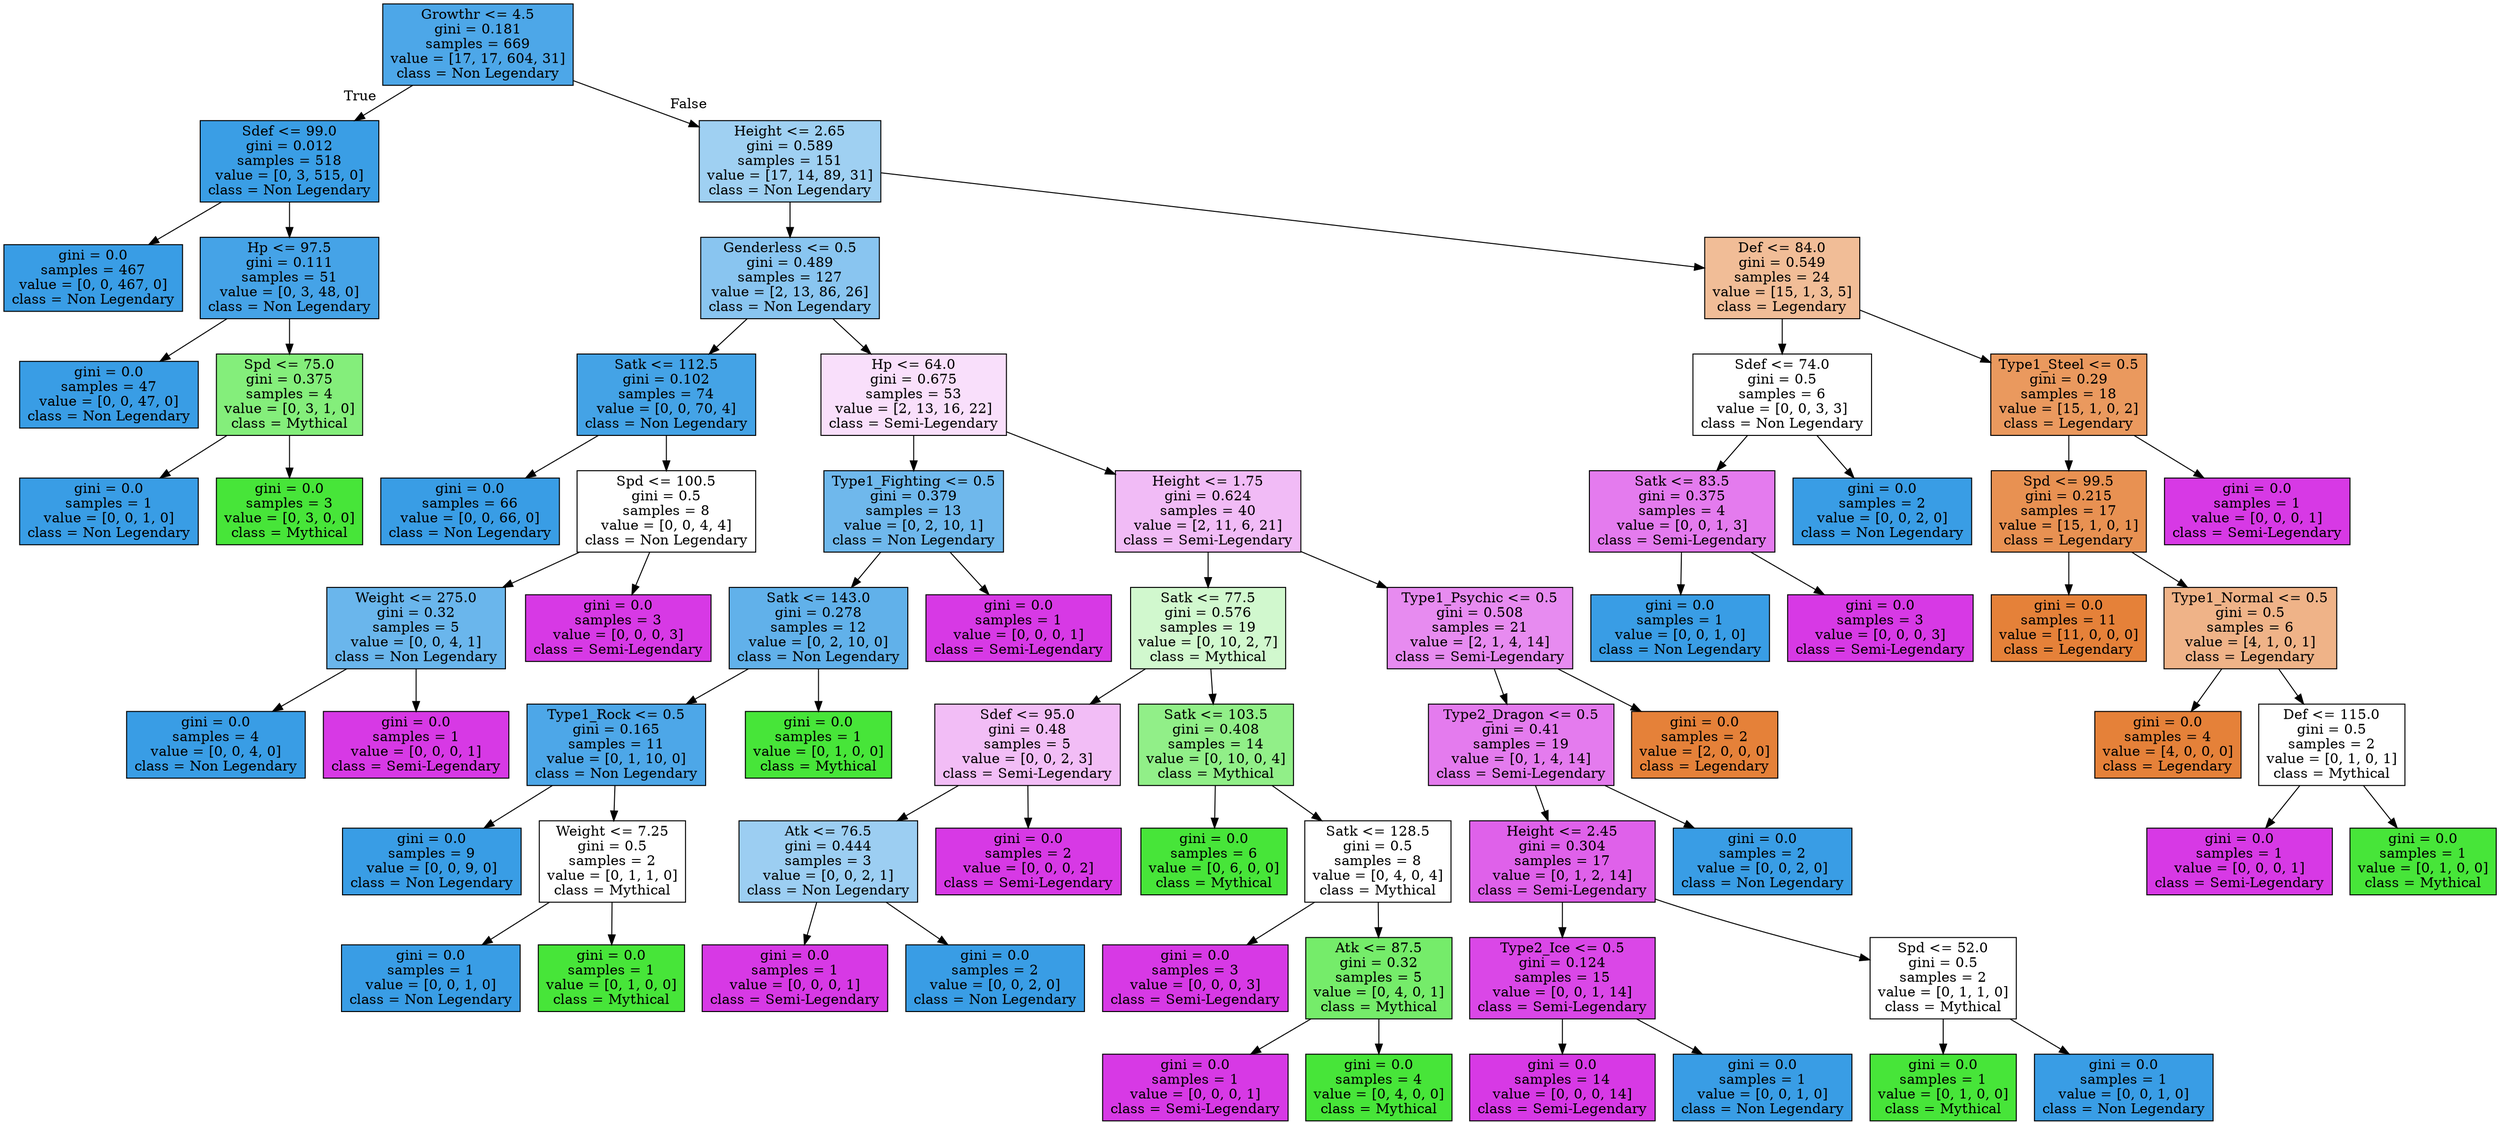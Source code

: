 digraph Tree {
node [shape=box, style="filled", color="black"] ;
0 [label="Growthr <= 4.5\ngini = 0.181\nsamples = 669\nvalue = [17, 17, 604, 31]\nclass = Non Legendary", fillcolor="#4da7e8"] ;
1 [label="Sdef <= 99.0\ngini = 0.012\nsamples = 518\nvalue = [0, 3, 515, 0]\nclass = Non Legendary", fillcolor="#3a9ee5"] ;
0 -> 1 [labeldistance=2.5, labelangle=45, headlabel="True"] ;
2 [label="gini = 0.0\nsamples = 467\nvalue = [0, 0, 467, 0]\nclass = Non Legendary", fillcolor="#399de5"] ;
1 -> 2 ;
3 [label="Hp <= 97.5\ngini = 0.111\nsamples = 51\nvalue = [0, 3, 48, 0]\nclass = Non Legendary", fillcolor="#45a3e7"] ;
1 -> 3 ;
4 [label="gini = 0.0\nsamples = 47\nvalue = [0, 0, 47, 0]\nclass = Non Legendary", fillcolor="#399de5"] ;
3 -> 4 ;
5 [label="Spd <= 75.0\ngini = 0.375\nsamples = 4\nvalue = [0, 3, 1, 0]\nclass = Mythical", fillcolor="#84ee7b"] ;
3 -> 5 ;
6 [label="gini = 0.0\nsamples = 1\nvalue = [0, 0, 1, 0]\nclass = Non Legendary", fillcolor="#399de5"] ;
5 -> 6 ;
7 [label="gini = 0.0\nsamples = 3\nvalue = [0, 3, 0, 0]\nclass = Mythical", fillcolor="#47e539"] ;
5 -> 7 ;
8 [label="Height <= 2.65\ngini = 0.589\nsamples = 151\nvalue = [17, 14, 89, 31]\nclass = Non Legendary", fillcolor="#9fd0f2"] ;
0 -> 8 [labeldistance=2.5, labelangle=-45, headlabel="False"] ;
9 [label="Genderless <= 0.5\ngini = 0.489\nsamples = 127\nvalue = [2, 13, 86, 26]\nclass = Non Legendary", fillcolor="#89c5f0"] ;
8 -> 9 ;
10 [label="Satk <= 112.5\ngini = 0.102\nsamples = 74\nvalue = [0, 0, 70, 4]\nclass = Non Legendary", fillcolor="#44a3e6"] ;
9 -> 10 ;
11 [label="gini = 0.0\nsamples = 66\nvalue = [0, 0, 66, 0]\nclass = Non Legendary", fillcolor="#399de5"] ;
10 -> 11 ;
12 [label="Spd <= 100.5\ngini = 0.5\nsamples = 8\nvalue = [0, 0, 4, 4]\nclass = Non Legendary", fillcolor="#ffffff"] ;
10 -> 12 ;
13 [label="Weight <= 275.0\ngini = 0.32\nsamples = 5\nvalue = [0, 0, 4, 1]\nclass = Non Legendary", fillcolor="#6ab6ec"] ;
12 -> 13 ;
14 [label="gini = 0.0\nsamples = 4\nvalue = [0, 0, 4, 0]\nclass = Non Legendary", fillcolor="#399de5"] ;
13 -> 14 ;
15 [label="gini = 0.0\nsamples = 1\nvalue = [0, 0, 0, 1]\nclass = Semi-Legendary", fillcolor="#d739e5"] ;
13 -> 15 ;
16 [label="gini = 0.0\nsamples = 3\nvalue = [0, 0, 0, 3]\nclass = Semi-Legendary", fillcolor="#d739e5"] ;
12 -> 16 ;
17 [label="Hp <= 64.0\ngini = 0.675\nsamples = 53\nvalue = [2, 13, 16, 22]\nclass = Semi-Legendary", fillcolor="#f9dffb"] ;
9 -> 17 ;
18 [label="Type1_Fighting <= 0.5\ngini = 0.379\nsamples = 13\nvalue = [0, 2, 10, 1]\nclass = Non Legendary", fillcolor="#6fb8ec"] ;
17 -> 18 ;
19 [label="Satk <= 143.0\ngini = 0.278\nsamples = 12\nvalue = [0, 2, 10, 0]\nclass = Non Legendary", fillcolor="#61b1ea"] ;
18 -> 19 ;
20 [label="Type1_Rock <= 0.5\ngini = 0.165\nsamples = 11\nvalue = [0, 1, 10, 0]\nclass = Non Legendary", fillcolor="#4da7e8"] ;
19 -> 20 ;
21 [label="gini = 0.0\nsamples = 9\nvalue = [0, 0, 9, 0]\nclass = Non Legendary", fillcolor="#399de5"] ;
20 -> 21 ;
22 [label="Weight <= 7.25\ngini = 0.5\nsamples = 2\nvalue = [0, 1, 1, 0]\nclass = Mythical", fillcolor="#ffffff"] ;
20 -> 22 ;
23 [label="gini = 0.0\nsamples = 1\nvalue = [0, 0, 1, 0]\nclass = Non Legendary", fillcolor="#399de5"] ;
22 -> 23 ;
24 [label="gini = 0.0\nsamples = 1\nvalue = [0, 1, 0, 0]\nclass = Mythical", fillcolor="#47e539"] ;
22 -> 24 ;
25 [label="gini = 0.0\nsamples = 1\nvalue = [0, 1, 0, 0]\nclass = Mythical", fillcolor="#47e539"] ;
19 -> 25 ;
26 [label="gini = 0.0\nsamples = 1\nvalue = [0, 0, 0, 1]\nclass = Semi-Legendary", fillcolor="#d739e5"] ;
18 -> 26 ;
27 [label="Height <= 1.75\ngini = 0.624\nsamples = 40\nvalue = [2, 11, 6, 21]\nclass = Semi-Legendary", fillcolor="#f1bbf6"] ;
17 -> 27 ;
28 [label="Satk <= 77.5\ngini = 0.576\nsamples = 19\nvalue = [0, 10, 2, 7]\nclass = Mythical", fillcolor="#d1f8ce"] ;
27 -> 28 ;
29 [label="Sdef <= 95.0\ngini = 0.48\nsamples = 5\nvalue = [0, 0, 2, 3]\nclass = Semi-Legendary", fillcolor="#f2bdf6"] ;
28 -> 29 ;
30 [label="Atk <= 76.5\ngini = 0.444\nsamples = 3\nvalue = [0, 0, 2, 1]\nclass = Non Legendary", fillcolor="#9ccef2"] ;
29 -> 30 ;
31 [label="gini = 0.0\nsamples = 1\nvalue = [0, 0, 0, 1]\nclass = Semi-Legendary", fillcolor="#d739e5"] ;
30 -> 31 ;
32 [label="gini = 0.0\nsamples = 2\nvalue = [0, 0, 2, 0]\nclass = Non Legendary", fillcolor="#399de5"] ;
30 -> 32 ;
33 [label="gini = 0.0\nsamples = 2\nvalue = [0, 0, 0, 2]\nclass = Semi-Legendary", fillcolor="#d739e5"] ;
29 -> 33 ;
34 [label="Satk <= 103.5\ngini = 0.408\nsamples = 14\nvalue = [0, 10, 0, 4]\nclass = Mythical", fillcolor="#91ef88"] ;
28 -> 34 ;
35 [label="gini = 0.0\nsamples = 6\nvalue = [0, 6, 0, 0]\nclass = Mythical", fillcolor="#47e539"] ;
34 -> 35 ;
36 [label="Satk <= 128.5\ngini = 0.5\nsamples = 8\nvalue = [0, 4, 0, 4]\nclass = Mythical", fillcolor="#ffffff"] ;
34 -> 36 ;
37 [label="gini = 0.0\nsamples = 3\nvalue = [0, 0, 0, 3]\nclass = Semi-Legendary", fillcolor="#d739e5"] ;
36 -> 37 ;
38 [label="Atk <= 87.5\ngini = 0.32\nsamples = 5\nvalue = [0, 4, 0, 1]\nclass = Mythical", fillcolor="#75ec6a"] ;
36 -> 38 ;
39 [label="gini = 0.0\nsamples = 1\nvalue = [0, 0, 0, 1]\nclass = Semi-Legendary", fillcolor="#d739e5"] ;
38 -> 39 ;
40 [label="gini = 0.0\nsamples = 4\nvalue = [0, 4, 0, 0]\nclass = Mythical", fillcolor="#47e539"] ;
38 -> 40 ;
41 [label="Type1_Psychic <= 0.5\ngini = 0.508\nsamples = 21\nvalue = [2, 1, 4, 14]\nclass = Semi-Legendary", fillcolor="#e78bf0"] ;
27 -> 41 ;
42 [label="Type2_Dragon <= 0.5\ngini = 0.41\nsamples = 19\nvalue = [0, 1, 4, 14]\nclass = Semi-Legendary", fillcolor="#e47bee"] ;
41 -> 42 ;
43 [label="Height <= 2.45\ngini = 0.304\nsamples = 17\nvalue = [0, 1, 2, 14]\nclass = Semi-Legendary", fillcolor="#df61ea"] ;
42 -> 43 ;
44 [label="Type2_Ice <= 0.5\ngini = 0.124\nsamples = 15\nvalue = [0, 0, 1, 14]\nclass = Semi-Legendary", fillcolor="#da47e7"] ;
43 -> 44 ;
45 [label="gini = 0.0\nsamples = 14\nvalue = [0, 0, 0, 14]\nclass = Semi-Legendary", fillcolor="#d739e5"] ;
44 -> 45 ;
46 [label="gini = 0.0\nsamples = 1\nvalue = [0, 0, 1, 0]\nclass = Non Legendary", fillcolor="#399de5"] ;
44 -> 46 ;
47 [label="Spd <= 52.0\ngini = 0.5\nsamples = 2\nvalue = [0, 1, 1, 0]\nclass = Mythical", fillcolor="#ffffff"] ;
43 -> 47 ;
48 [label="gini = 0.0\nsamples = 1\nvalue = [0, 1, 0, 0]\nclass = Mythical", fillcolor="#47e539"] ;
47 -> 48 ;
49 [label="gini = 0.0\nsamples = 1\nvalue = [0, 0, 1, 0]\nclass = Non Legendary", fillcolor="#399de5"] ;
47 -> 49 ;
50 [label="gini = 0.0\nsamples = 2\nvalue = [0, 0, 2, 0]\nclass = Non Legendary", fillcolor="#399de5"] ;
42 -> 50 ;
51 [label="gini = 0.0\nsamples = 2\nvalue = [2, 0, 0, 0]\nclass = Legendary", fillcolor="#e58139"] ;
41 -> 51 ;
52 [label="Def <= 84.0\ngini = 0.549\nsamples = 24\nvalue = [15, 1, 3, 5]\nclass = Legendary", fillcolor="#f1bd97"] ;
8 -> 52 ;
53 [label="Sdef <= 74.0\ngini = 0.5\nsamples = 6\nvalue = [0, 0, 3, 3]\nclass = Non Legendary", fillcolor="#ffffff"] ;
52 -> 53 ;
54 [label="Satk <= 83.5\ngini = 0.375\nsamples = 4\nvalue = [0, 0, 1, 3]\nclass = Semi-Legendary", fillcolor="#e47bee"] ;
53 -> 54 ;
55 [label="gini = 0.0\nsamples = 1\nvalue = [0, 0, 1, 0]\nclass = Non Legendary", fillcolor="#399de5"] ;
54 -> 55 ;
56 [label="gini = 0.0\nsamples = 3\nvalue = [0, 0, 0, 3]\nclass = Semi-Legendary", fillcolor="#d739e5"] ;
54 -> 56 ;
57 [label="gini = 0.0\nsamples = 2\nvalue = [0, 0, 2, 0]\nclass = Non Legendary", fillcolor="#399de5"] ;
53 -> 57 ;
58 [label="Type1_Steel <= 0.5\ngini = 0.29\nsamples = 18\nvalue = [15, 1, 0, 2]\nclass = Legendary", fillcolor="#ea995e"] ;
52 -> 58 ;
59 [label="Spd <= 99.5\ngini = 0.215\nsamples = 17\nvalue = [15, 1, 0, 1]\nclass = Legendary", fillcolor="#e89152"] ;
58 -> 59 ;
60 [label="gini = 0.0\nsamples = 11\nvalue = [11, 0, 0, 0]\nclass = Legendary", fillcolor="#e58139"] ;
59 -> 60 ;
61 [label="Type1_Normal <= 0.5\ngini = 0.5\nsamples = 6\nvalue = [4, 1, 0, 1]\nclass = Legendary", fillcolor="#efb388"] ;
59 -> 61 ;
62 [label="gini = 0.0\nsamples = 4\nvalue = [4, 0, 0, 0]\nclass = Legendary", fillcolor="#e58139"] ;
61 -> 62 ;
63 [label="Def <= 115.0\ngini = 0.5\nsamples = 2\nvalue = [0, 1, 0, 1]\nclass = Mythical", fillcolor="#ffffff"] ;
61 -> 63 ;
64 [label="gini = 0.0\nsamples = 1\nvalue = [0, 0, 0, 1]\nclass = Semi-Legendary", fillcolor="#d739e5"] ;
63 -> 64 ;
65 [label="gini = 0.0\nsamples = 1\nvalue = [0, 1, 0, 0]\nclass = Mythical", fillcolor="#47e539"] ;
63 -> 65 ;
66 [label="gini = 0.0\nsamples = 1\nvalue = [0, 0, 0, 1]\nclass = Semi-Legendary", fillcolor="#d739e5"] ;
58 -> 66 ;
}